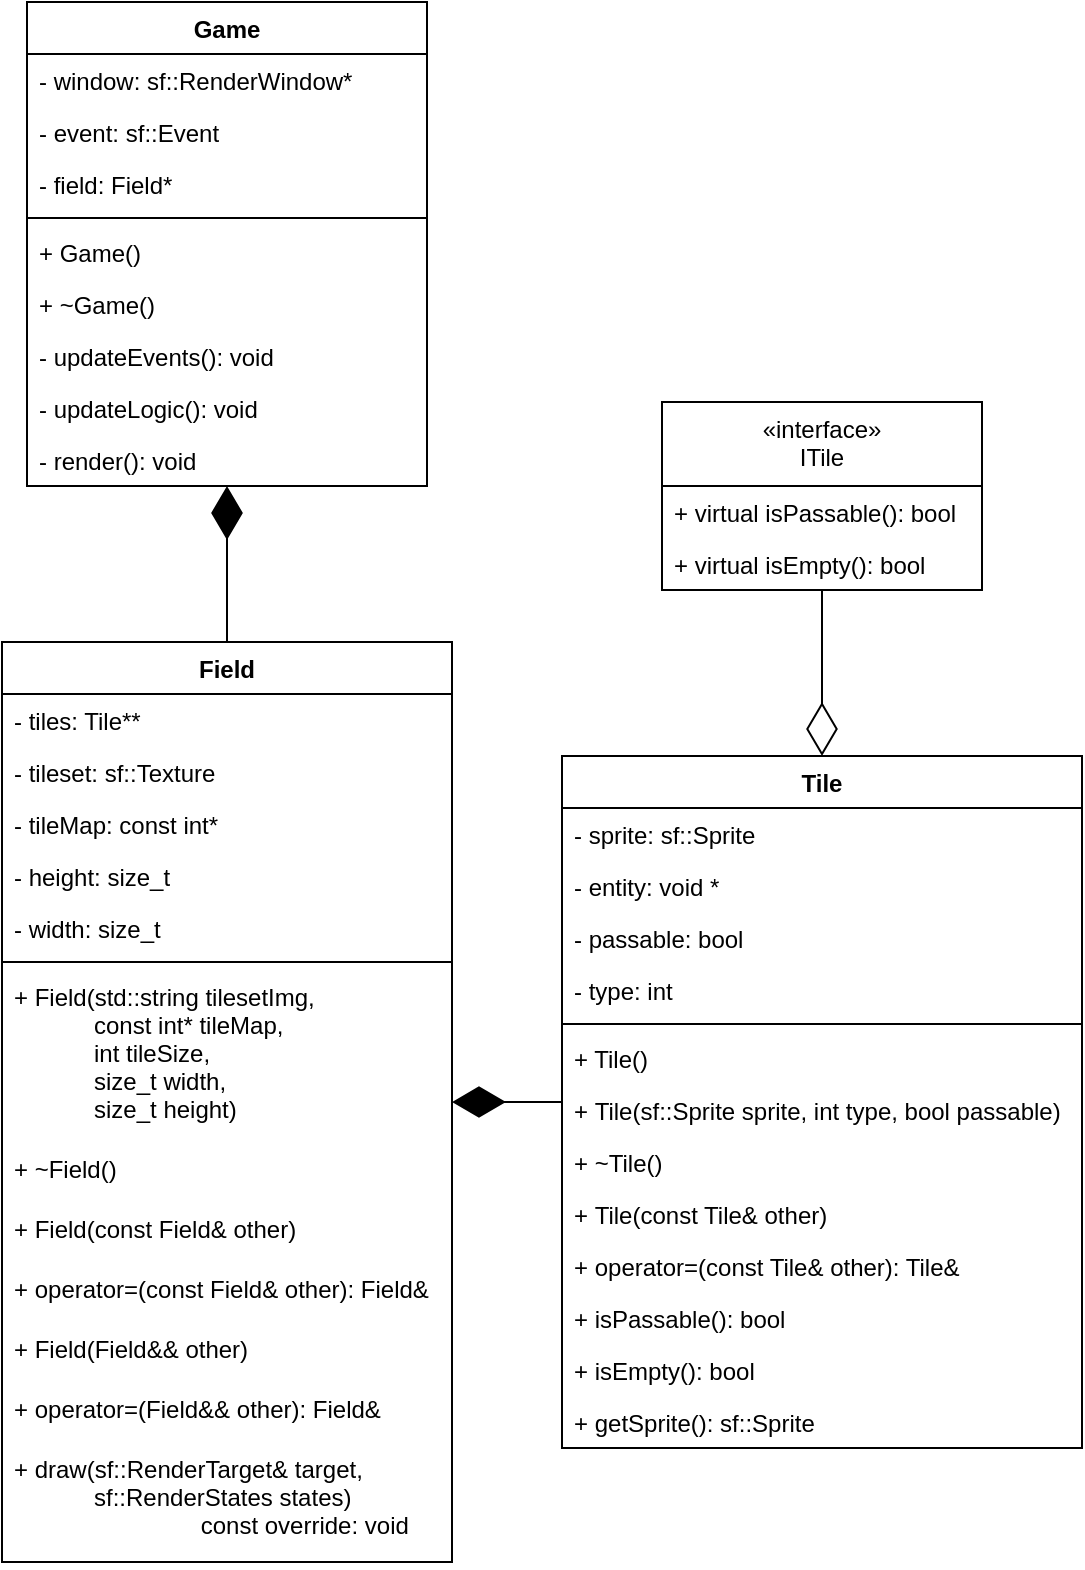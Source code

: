 <mxfile version="15.4.3" type="github">
  <diagram id="C5RBs43oDa-KdzZeNtuy" name="Page-1">
    <mxGraphModel dx="660" dy="1921" grid="1" gridSize="10" guides="1" tooltips="1" connect="1" arrows="1" fold="1" page="1" pageScale="1" pageWidth="583" pageHeight="827" math="0" shadow="0">
      <root>
        <mxCell id="WIyWlLk6GJQsqaUBKTNV-0" />
        <mxCell id="WIyWlLk6GJQsqaUBKTNV-1" parent="WIyWlLk6GJQsqaUBKTNV-0" />
        <mxCell id="DJRq8cBwkSeqIEPmhcX3-0" value="Game" style="swimlane;fontStyle=1;align=center;verticalAlign=top;childLayout=stackLayout;horizontal=1;startSize=26;horizontalStack=0;resizeParent=1;resizeParentMax=0;resizeLast=0;collapsible=1;marginBottom=0;" vertex="1" parent="WIyWlLk6GJQsqaUBKTNV-1">
          <mxGeometry x="42.5" y="-800" width="200" height="242" as="geometry" />
        </mxCell>
        <mxCell id="DJRq8cBwkSeqIEPmhcX3-7" value="- window: sf::RenderWindow*" style="text;strokeColor=none;fillColor=none;align=left;verticalAlign=top;spacingLeft=4;spacingRight=4;overflow=hidden;rotatable=0;points=[[0,0.5],[1,0.5]];portConstraint=eastwest;" vertex="1" parent="DJRq8cBwkSeqIEPmhcX3-0">
          <mxGeometry y="26" width="200" height="26" as="geometry" />
        </mxCell>
        <mxCell id="DJRq8cBwkSeqIEPmhcX3-6" value="- event: sf::Event" style="text;strokeColor=none;fillColor=none;align=left;verticalAlign=top;spacingLeft=4;spacingRight=4;overflow=hidden;rotatable=0;points=[[0,0.5],[1,0.5]];portConstraint=eastwest;" vertex="1" parent="DJRq8cBwkSeqIEPmhcX3-0">
          <mxGeometry y="52" width="200" height="26" as="geometry" />
        </mxCell>
        <mxCell id="DJRq8cBwkSeqIEPmhcX3-5" value="- field: Field*" style="text;strokeColor=none;fillColor=none;align=left;verticalAlign=top;spacingLeft=4;spacingRight=4;overflow=hidden;rotatable=0;points=[[0,0.5],[1,0.5]];portConstraint=eastwest;" vertex="1" parent="DJRq8cBwkSeqIEPmhcX3-0">
          <mxGeometry y="78" width="200" height="26" as="geometry" />
        </mxCell>
        <mxCell id="DJRq8cBwkSeqIEPmhcX3-2" value="" style="line;strokeWidth=1;fillColor=none;align=left;verticalAlign=middle;spacingTop=-1;spacingLeft=3;spacingRight=3;rotatable=0;labelPosition=right;points=[];portConstraint=eastwest;" vertex="1" parent="DJRq8cBwkSeqIEPmhcX3-0">
          <mxGeometry y="104" width="200" height="8" as="geometry" />
        </mxCell>
        <mxCell id="DJRq8cBwkSeqIEPmhcX3-9" value="+ Game()" style="text;strokeColor=none;fillColor=none;align=left;verticalAlign=top;spacingLeft=4;spacingRight=4;overflow=hidden;rotatable=0;points=[[0,0.5],[1,0.5]];portConstraint=eastwest;" vertex="1" parent="DJRq8cBwkSeqIEPmhcX3-0">
          <mxGeometry y="112" width="200" height="26" as="geometry" />
        </mxCell>
        <mxCell id="DJRq8cBwkSeqIEPmhcX3-10" value="+ ~Game()" style="text;strokeColor=none;fillColor=none;align=left;verticalAlign=top;spacingLeft=4;spacingRight=4;overflow=hidden;rotatable=0;points=[[0,0.5],[1,0.5]];portConstraint=eastwest;" vertex="1" parent="DJRq8cBwkSeqIEPmhcX3-0">
          <mxGeometry y="138" width="200" height="26" as="geometry" />
        </mxCell>
        <mxCell id="DJRq8cBwkSeqIEPmhcX3-8" value="- updateEvents(): void" style="text;strokeColor=none;fillColor=none;align=left;verticalAlign=top;spacingLeft=4;spacingRight=4;overflow=hidden;rotatable=0;points=[[0,0.5],[1,0.5]];portConstraint=eastwest;" vertex="1" parent="DJRq8cBwkSeqIEPmhcX3-0">
          <mxGeometry y="164" width="200" height="26" as="geometry" />
        </mxCell>
        <mxCell id="DJRq8cBwkSeqIEPmhcX3-11" value="- updateLogic(): void" style="text;strokeColor=none;fillColor=none;align=left;verticalAlign=top;spacingLeft=4;spacingRight=4;overflow=hidden;rotatable=0;points=[[0,0.5],[1,0.5]];portConstraint=eastwest;" vertex="1" parent="DJRq8cBwkSeqIEPmhcX3-0">
          <mxGeometry y="190" width="200" height="26" as="geometry" />
        </mxCell>
        <mxCell id="DJRq8cBwkSeqIEPmhcX3-12" value="- render(): void" style="text;strokeColor=none;fillColor=none;align=left;verticalAlign=top;spacingLeft=4;spacingRight=4;overflow=hidden;rotatable=0;points=[[0,0.5],[1,0.5]];portConstraint=eastwest;" vertex="1" parent="DJRq8cBwkSeqIEPmhcX3-0">
          <mxGeometry y="216" width="200" height="26" as="geometry" />
        </mxCell>
        <mxCell id="DJRq8cBwkSeqIEPmhcX3-13" value="Field" style="swimlane;fontStyle=1;align=center;verticalAlign=top;childLayout=stackLayout;horizontal=1;startSize=26;horizontalStack=0;resizeParent=1;resizeParentMax=0;resizeLast=0;collapsible=1;marginBottom=0;" vertex="1" parent="WIyWlLk6GJQsqaUBKTNV-1">
          <mxGeometry x="30" y="-480" width="225" height="460" as="geometry" />
        </mxCell>
        <mxCell id="DJRq8cBwkSeqIEPmhcX3-14" value="- tiles: Tile**" style="text;strokeColor=none;fillColor=none;align=left;verticalAlign=top;spacingLeft=4;spacingRight=4;overflow=hidden;rotatable=0;points=[[0,0.5],[1,0.5]];portConstraint=eastwest;" vertex="1" parent="DJRq8cBwkSeqIEPmhcX3-13">
          <mxGeometry y="26" width="225" height="26" as="geometry" />
        </mxCell>
        <mxCell id="DJRq8cBwkSeqIEPmhcX3-17" value="- tileset: sf::Texture" style="text;strokeColor=none;fillColor=none;align=left;verticalAlign=top;spacingLeft=4;spacingRight=4;overflow=hidden;rotatable=0;points=[[0,0.5],[1,0.5]];portConstraint=eastwest;" vertex="1" parent="DJRq8cBwkSeqIEPmhcX3-13">
          <mxGeometry y="52" width="225" height="26" as="geometry" />
        </mxCell>
        <mxCell id="DJRq8cBwkSeqIEPmhcX3-18" value="- tileMap: const int*" style="text;strokeColor=none;fillColor=none;align=left;verticalAlign=top;spacingLeft=4;spacingRight=4;overflow=hidden;rotatable=0;points=[[0,0.5],[1,0.5]];portConstraint=eastwest;" vertex="1" parent="DJRq8cBwkSeqIEPmhcX3-13">
          <mxGeometry y="78" width="225" height="26" as="geometry" />
        </mxCell>
        <mxCell id="DJRq8cBwkSeqIEPmhcX3-20" value="- height: size_t" style="text;strokeColor=none;fillColor=none;align=left;verticalAlign=top;spacingLeft=4;spacingRight=4;overflow=hidden;rotatable=0;points=[[0,0.5],[1,0.5]];portConstraint=eastwest;" vertex="1" parent="DJRq8cBwkSeqIEPmhcX3-13">
          <mxGeometry y="104" width="225" height="26" as="geometry" />
        </mxCell>
        <mxCell id="DJRq8cBwkSeqIEPmhcX3-19" value="- width: size_t" style="text;strokeColor=none;fillColor=none;align=left;verticalAlign=top;spacingLeft=4;spacingRight=4;overflow=hidden;rotatable=0;points=[[0,0.5],[1,0.5]];portConstraint=eastwest;" vertex="1" parent="DJRq8cBwkSeqIEPmhcX3-13">
          <mxGeometry y="130" width="225" height="26" as="geometry" />
        </mxCell>
        <mxCell id="DJRq8cBwkSeqIEPmhcX3-15" value="" style="line;strokeWidth=1;fillColor=none;align=left;verticalAlign=middle;spacingTop=-1;spacingLeft=3;spacingRight=3;rotatable=0;labelPosition=right;points=[];portConstraint=eastwest;" vertex="1" parent="DJRq8cBwkSeqIEPmhcX3-13">
          <mxGeometry y="156" width="225" height="8" as="geometry" />
        </mxCell>
        <mxCell id="DJRq8cBwkSeqIEPmhcX3-16" value="+ Field(std::string tilesetImg,&#xa;            const int* tileMap, &#xa;            int tileSize,&#xa;            size_t width, &#xa;            size_t height)" style="text;strokeColor=none;fillColor=none;align=left;verticalAlign=top;spacingLeft=4;spacingRight=4;overflow=hidden;rotatable=0;points=[[0,0.5],[1,0.5]];portConstraint=eastwest;" vertex="1" parent="DJRq8cBwkSeqIEPmhcX3-13">
          <mxGeometry y="164" width="225" height="86" as="geometry" />
        </mxCell>
        <mxCell id="DJRq8cBwkSeqIEPmhcX3-21" value="+ ~Field()" style="text;strokeColor=none;fillColor=none;align=left;verticalAlign=top;spacingLeft=4;spacingRight=4;overflow=hidden;rotatable=0;points=[[0,0.5],[1,0.5]];portConstraint=eastwest;" vertex="1" parent="DJRq8cBwkSeqIEPmhcX3-13">
          <mxGeometry y="250" width="225" height="30" as="geometry" />
        </mxCell>
        <mxCell id="DJRq8cBwkSeqIEPmhcX3-22" value="+ Field(const Field&amp; other)" style="text;strokeColor=none;fillColor=none;align=left;verticalAlign=top;spacingLeft=4;spacingRight=4;overflow=hidden;rotatable=0;points=[[0,0.5],[1,0.5]];portConstraint=eastwest;" vertex="1" parent="DJRq8cBwkSeqIEPmhcX3-13">
          <mxGeometry y="280" width="225" height="30" as="geometry" />
        </mxCell>
        <mxCell id="DJRq8cBwkSeqIEPmhcX3-23" value="+ operator=(const Field&amp; other): Field&amp;" style="text;strokeColor=none;fillColor=none;align=left;verticalAlign=top;spacingLeft=4;spacingRight=4;overflow=hidden;rotatable=0;points=[[0,0.5],[1,0.5]];portConstraint=eastwest;" vertex="1" parent="DJRq8cBwkSeqIEPmhcX3-13">
          <mxGeometry y="310" width="225" height="30" as="geometry" />
        </mxCell>
        <mxCell id="DJRq8cBwkSeqIEPmhcX3-24" value="+ Field(Field&amp;&amp; other)" style="text;strokeColor=none;fillColor=none;align=left;verticalAlign=top;spacingLeft=4;spacingRight=4;overflow=hidden;rotatable=0;points=[[0,0.5],[1,0.5]];portConstraint=eastwest;" vertex="1" parent="DJRq8cBwkSeqIEPmhcX3-13">
          <mxGeometry y="340" width="225" height="30" as="geometry" />
        </mxCell>
        <mxCell id="DJRq8cBwkSeqIEPmhcX3-25" value="+ operator=(Field&amp;&amp; other): Field&amp;" style="text;strokeColor=none;fillColor=none;align=left;verticalAlign=top;spacingLeft=4;spacingRight=4;overflow=hidden;rotatable=0;points=[[0,0.5],[1,0.5]];portConstraint=eastwest;" vertex="1" parent="DJRq8cBwkSeqIEPmhcX3-13">
          <mxGeometry y="370" width="225" height="30" as="geometry" />
        </mxCell>
        <mxCell id="DJRq8cBwkSeqIEPmhcX3-26" value="+ draw(sf::RenderTarget&amp; target, &#xa;            sf::RenderStates states) &#xa;                            const override: void" style="text;strokeColor=none;fillColor=none;align=left;verticalAlign=top;spacingLeft=4;spacingRight=4;overflow=hidden;rotatable=0;points=[[0,0.5],[1,0.5]];portConstraint=eastwest;" vertex="1" parent="DJRq8cBwkSeqIEPmhcX3-13">
          <mxGeometry y="400" width="225" height="60" as="geometry" />
        </mxCell>
        <mxCell id="DJRq8cBwkSeqIEPmhcX3-27" value="Tile" style="swimlane;fontStyle=1;align=center;verticalAlign=top;childLayout=stackLayout;horizontal=1;startSize=26;horizontalStack=0;resizeParent=1;resizeParentMax=0;resizeLast=0;collapsible=1;marginBottom=0;" vertex="1" parent="WIyWlLk6GJQsqaUBKTNV-1">
          <mxGeometry x="310" y="-423" width="260" height="346" as="geometry" />
        </mxCell>
        <mxCell id="DJRq8cBwkSeqIEPmhcX3-28" value="- sprite: sf::Sprite" style="text;strokeColor=none;fillColor=none;align=left;verticalAlign=top;spacingLeft=4;spacingRight=4;overflow=hidden;rotatable=0;points=[[0,0.5],[1,0.5]];portConstraint=eastwest;" vertex="1" parent="DJRq8cBwkSeqIEPmhcX3-27">
          <mxGeometry y="26" width="260" height="26" as="geometry" />
        </mxCell>
        <mxCell id="DJRq8cBwkSeqIEPmhcX3-39" value="- entity: void *" style="text;strokeColor=none;fillColor=none;align=left;verticalAlign=top;spacingLeft=4;spacingRight=4;overflow=hidden;rotatable=0;points=[[0,0.5],[1,0.5]];portConstraint=eastwest;" vertex="1" parent="DJRq8cBwkSeqIEPmhcX3-27">
          <mxGeometry y="52" width="260" height="26" as="geometry" />
        </mxCell>
        <mxCell id="DJRq8cBwkSeqIEPmhcX3-40" value="- passable: bool" style="text;strokeColor=none;fillColor=none;align=left;verticalAlign=top;spacingLeft=4;spacingRight=4;overflow=hidden;rotatable=0;points=[[0,0.5],[1,0.5]];portConstraint=eastwest;" vertex="1" parent="DJRq8cBwkSeqIEPmhcX3-27">
          <mxGeometry y="78" width="260" height="26" as="geometry" />
        </mxCell>
        <mxCell id="DJRq8cBwkSeqIEPmhcX3-41" value="- type: int" style="text;strokeColor=none;fillColor=none;align=left;verticalAlign=top;spacingLeft=4;spacingRight=4;overflow=hidden;rotatable=0;points=[[0,0.5],[1,0.5]];portConstraint=eastwest;" vertex="1" parent="DJRq8cBwkSeqIEPmhcX3-27">
          <mxGeometry y="104" width="260" height="26" as="geometry" />
        </mxCell>
        <mxCell id="DJRq8cBwkSeqIEPmhcX3-29" value="" style="line;strokeWidth=1;fillColor=none;align=left;verticalAlign=middle;spacingTop=-1;spacingLeft=3;spacingRight=3;rotatable=0;labelPosition=right;points=[];portConstraint=eastwest;" vertex="1" parent="DJRq8cBwkSeqIEPmhcX3-27">
          <mxGeometry y="130" width="260" height="8" as="geometry" />
        </mxCell>
        <mxCell id="DJRq8cBwkSeqIEPmhcX3-30" value="+ Tile()" style="text;strokeColor=none;fillColor=none;align=left;verticalAlign=top;spacingLeft=4;spacingRight=4;overflow=hidden;rotatable=0;points=[[0,0.5],[1,0.5]];portConstraint=eastwest;" vertex="1" parent="DJRq8cBwkSeqIEPmhcX3-27">
          <mxGeometry y="138" width="260" height="26" as="geometry" />
        </mxCell>
        <mxCell id="DJRq8cBwkSeqIEPmhcX3-31" value="+ Tile(sf::Sprite sprite, int type, bool passable)" style="text;strokeColor=none;fillColor=none;align=left;verticalAlign=top;spacingLeft=4;spacingRight=4;overflow=hidden;rotatable=0;points=[[0,0.5],[1,0.5]];portConstraint=eastwest;" vertex="1" parent="DJRq8cBwkSeqIEPmhcX3-27">
          <mxGeometry y="164" width="260" height="26" as="geometry" />
        </mxCell>
        <mxCell id="DJRq8cBwkSeqIEPmhcX3-32" value="+ ~Tile()" style="text;strokeColor=none;fillColor=none;align=left;verticalAlign=top;spacingLeft=4;spacingRight=4;overflow=hidden;rotatable=0;points=[[0,0.5],[1,0.5]];portConstraint=eastwest;" vertex="1" parent="DJRq8cBwkSeqIEPmhcX3-27">
          <mxGeometry y="190" width="260" height="26" as="geometry" />
        </mxCell>
        <mxCell id="DJRq8cBwkSeqIEPmhcX3-33" value="+ Tile(const Tile&amp; other)" style="text;strokeColor=none;fillColor=none;align=left;verticalAlign=top;spacingLeft=4;spacingRight=4;overflow=hidden;rotatable=0;points=[[0,0.5],[1,0.5]];portConstraint=eastwest;" vertex="1" parent="DJRq8cBwkSeqIEPmhcX3-27">
          <mxGeometry y="216" width="260" height="26" as="geometry" />
        </mxCell>
        <mxCell id="DJRq8cBwkSeqIEPmhcX3-34" value="+ operator=(const Tile&amp; other): Tile&amp;" style="text;strokeColor=none;fillColor=none;align=left;verticalAlign=top;spacingLeft=4;spacingRight=4;overflow=hidden;rotatable=0;points=[[0,0.5],[1,0.5]];portConstraint=eastwest;" vertex="1" parent="DJRq8cBwkSeqIEPmhcX3-27">
          <mxGeometry y="242" width="260" height="26" as="geometry" />
        </mxCell>
        <mxCell id="DJRq8cBwkSeqIEPmhcX3-36" value="+ isPassable(): bool" style="text;strokeColor=none;fillColor=none;align=left;verticalAlign=top;spacingLeft=4;spacingRight=4;overflow=hidden;rotatable=0;points=[[0,0.5],[1,0.5]];portConstraint=eastwest;" vertex="1" parent="DJRq8cBwkSeqIEPmhcX3-27">
          <mxGeometry y="268" width="260" height="26" as="geometry" />
        </mxCell>
        <mxCell id="DJRq8cBwkSeqIEPmhcX3-37" value="+ isEmpty(): bool" style="text;strokeColor=none;fillColor=none;align=left;verticalAlign=top;spacingLeft=4;spacingRight=4;overflow=hidden;rotatable=0;points=[[0,0.5],[1,0.5]];portConstraint=eastwest;" vertex="1" parent="DJRq8cBwkSeqIEPmhcX3-27">
          <mxGeometry y="294" width="260" height="26" as="geometry" />
        </mxCell>
        <mxCell id="DJRq8cBwkSeqIEPmhcX3-38" value="+ getSprite(): sf::Sprite" style="text;strokeColor=none;fillColor=none;align=left;verticalAlign=top;spacingLeft=4;spacingRight=4;overflow=hidden;rotatable=0;points=[[0,0.5],[1,0.5]];portConstraint=eastwest;" vertex="1" parent="DJRq8cBwkSeqIEPmhcX3-27">
          <mxGeometry y="320" width="260" height="26" as="geometry" />
        </mxCell>
        <mxCell id="DJRq8cBwkSeqIEPmhcX3-52" value="«interface»&#xa;ITile&#xa;" style="swimlane;fontStyle=0;align=center;verticalAlign=top;childLayout=stackLayout;horizontal=1;startSize=42;horizontalStack=0;resizeParent=1;resizeParentMax=0;resizeLast=0;collapsible=1;marginBottom=0;" vertex="1" parent="WIyWlLk6GJQsqaUBKTNV-1">
          <mxGeometry x="360" y="-600" width="160" height="94" as="geometry" />
        </mxCell>
        <mxCell id="DJRq8cBwkSeqIEPmhcX3-55" value="+ virtual isPassable(): bool" style="text;strokeColor=none;fillColor=none;align=left;verticalAlign=top;spacingLeft=4;spacingRight=4;overflow=hidden;rotatable=0;points=[[0,0.5],[1,0.5]];portConstraint=eastwest;" vertex="1" parent="DJRq8cBwkSeqIEPmhcX3-52">
          <mxGeometry y="42" width="160" height="26" as="geometry" />
        </mxCell>
        <mxCell id="DJRq8cBwkSeqIEPmhcX3-56" value="+ virtual isEmpty(): bool" style="text;strokeColor=none;fillColor=none;align=left;verticalAlign=top;spacingLeft=4;spacingRight=4;overflow=hidden;rotatable=0;points=[[0,0.5],[1,0.5]];portConstraint=eastwest;" vertex="1" parent="DJRq8cBwkSeqIEPmhcX3-52">
          <mxGeometry y="68" width="160" height="26" as="geometry" />
        </mxCell>
        <mxCell id="DJRq8cBwkSeqIEPmhcX3-63" value="" style="endArrow=diamondThin;endFill=1;endSize=24;html=1;rounded=0;edgeStyle=orthogonalEdgeStyle;" edge="1" parent="WIyWlLk6GJQsqaUBKTNV-1" source="DJRq8cBwkSeqIEPmhcX3-27" target="DJRq8cBwkSeqIEPmhcX3-13">
          <mxGeometry width="160" relative="1" as="geometry">
            <mxPoint x="400" y="-123" as="sourcePoint" />
            <mxPoint x="380" y="-113" as="targetPoint" />
          </mxGeometry>
        </mxCell>
        <mxCell id="DJRq8cBwkSeqIEPmhcX3-65" value="" style="endArrow=diamondThin;endFill=1;endSize=24;html=1;rounded=0;edgeStyle=orthogonalEdgeStyle;" edge="1" parent="WIyWlLk6GJQsqaUBKTNV-1" source="DJRq8cBwkSeqIEPmhcX3-13" target="DJRq8cBwkSeqIEPmhcX3-0">
          <mxGeometry width="160" relative="1" as="geometry">
            <mxPoint x="150" y="-450" as="sourcePoint" />
            <mxPoint x="310" y="-450" as="targetPoint" />
          </mxGeometry>
        </mxCell>
        <mxCell id="DJRq8cBwkSeqIEPmhcX3-68" value="" style="endArrow=diamondThin;endFill=0;endSize=24;html=1;rounded=0;edgeStyle=orthogonalEdgeStyle;" edge="1" parent="WIyWlLk6GJQsqaUBKTNV-1" source="DJRq8cBwkSeqIEPmhcX3-52" target="DJRq8cBwkSeqIEPmhcX3-27">
          <mxGeometry width="160" relative="1" as="geometry">
            <mxPoint x="680" y="-130" as="sourcePoint" />
            <mxPoint x="710" y="-120" as="targetPoint" />
          </mxGeometry>
        </mxCell>
      </root>
    </mxGraphModel>
  </diagram>
</mxfile>
